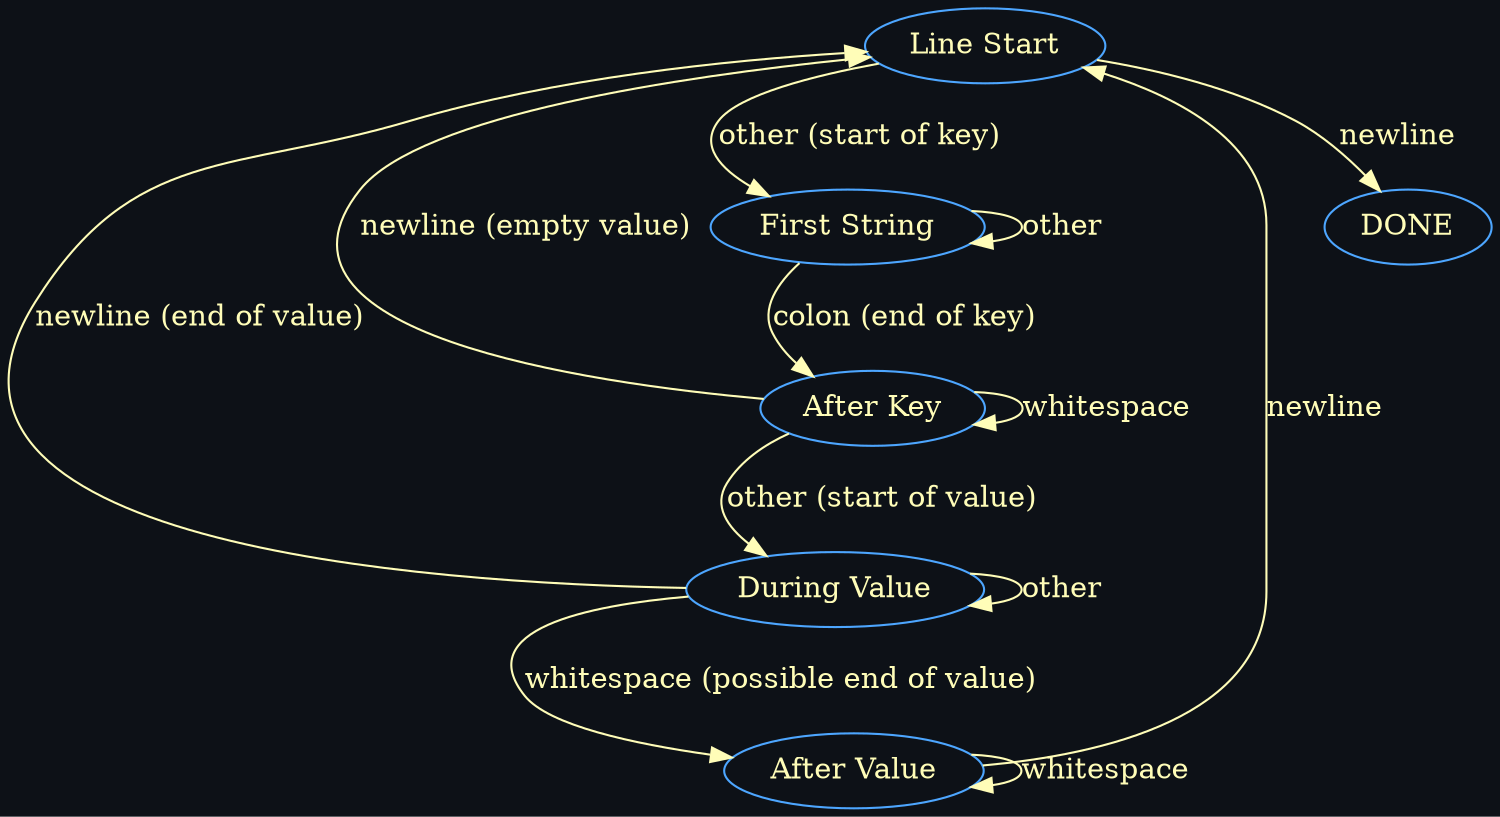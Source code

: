 digraph HeaderParser {
  node [group=main, color="#4DA6FF", fontcolor="#FFFDB8"];
  edge [style=invis, weight=100, overlap=0, constraint=true, fontcolor="#FFFDB8", color="#FFFDB8"];
  graph [layout=dot, fontcolor="#FFFDB8", bgcolor="#0d1117"];
  "Line Start" -> "First String":e -> "After Key":e -> "During Value":e -> "After Value":e [style=invisible, arrowhead=none];
  edge [style=solid, weight=1, overlap=scale, constraint=true];

  "Line Start" -> "DONE" [label="newline"];
  "Line Start" -> "First String" [label="other (start of key)"];
  "First String" -> "First String" [label="other"];
  "First String" -> "After Key" [label="colon (end of key)"];
  "After Key" -> "Line Start" [label="newline (empty value)"];
  "After Key" -> "After Key" [label="whitespace"];
  "After Key" -> "During Value" [label="other (start of value)"];
  "During Value" -> "Line Start" [label="newline (end of value)"];
  "During Value" -> "During Value" [label="other"];
  "During Value" -> "After Value" [label="whitespace (possible end of value)"];
  "After Value" -> "After Value" [label="whitespace"];
  "After Value" -> "Line Start" [label="newline"];
}
